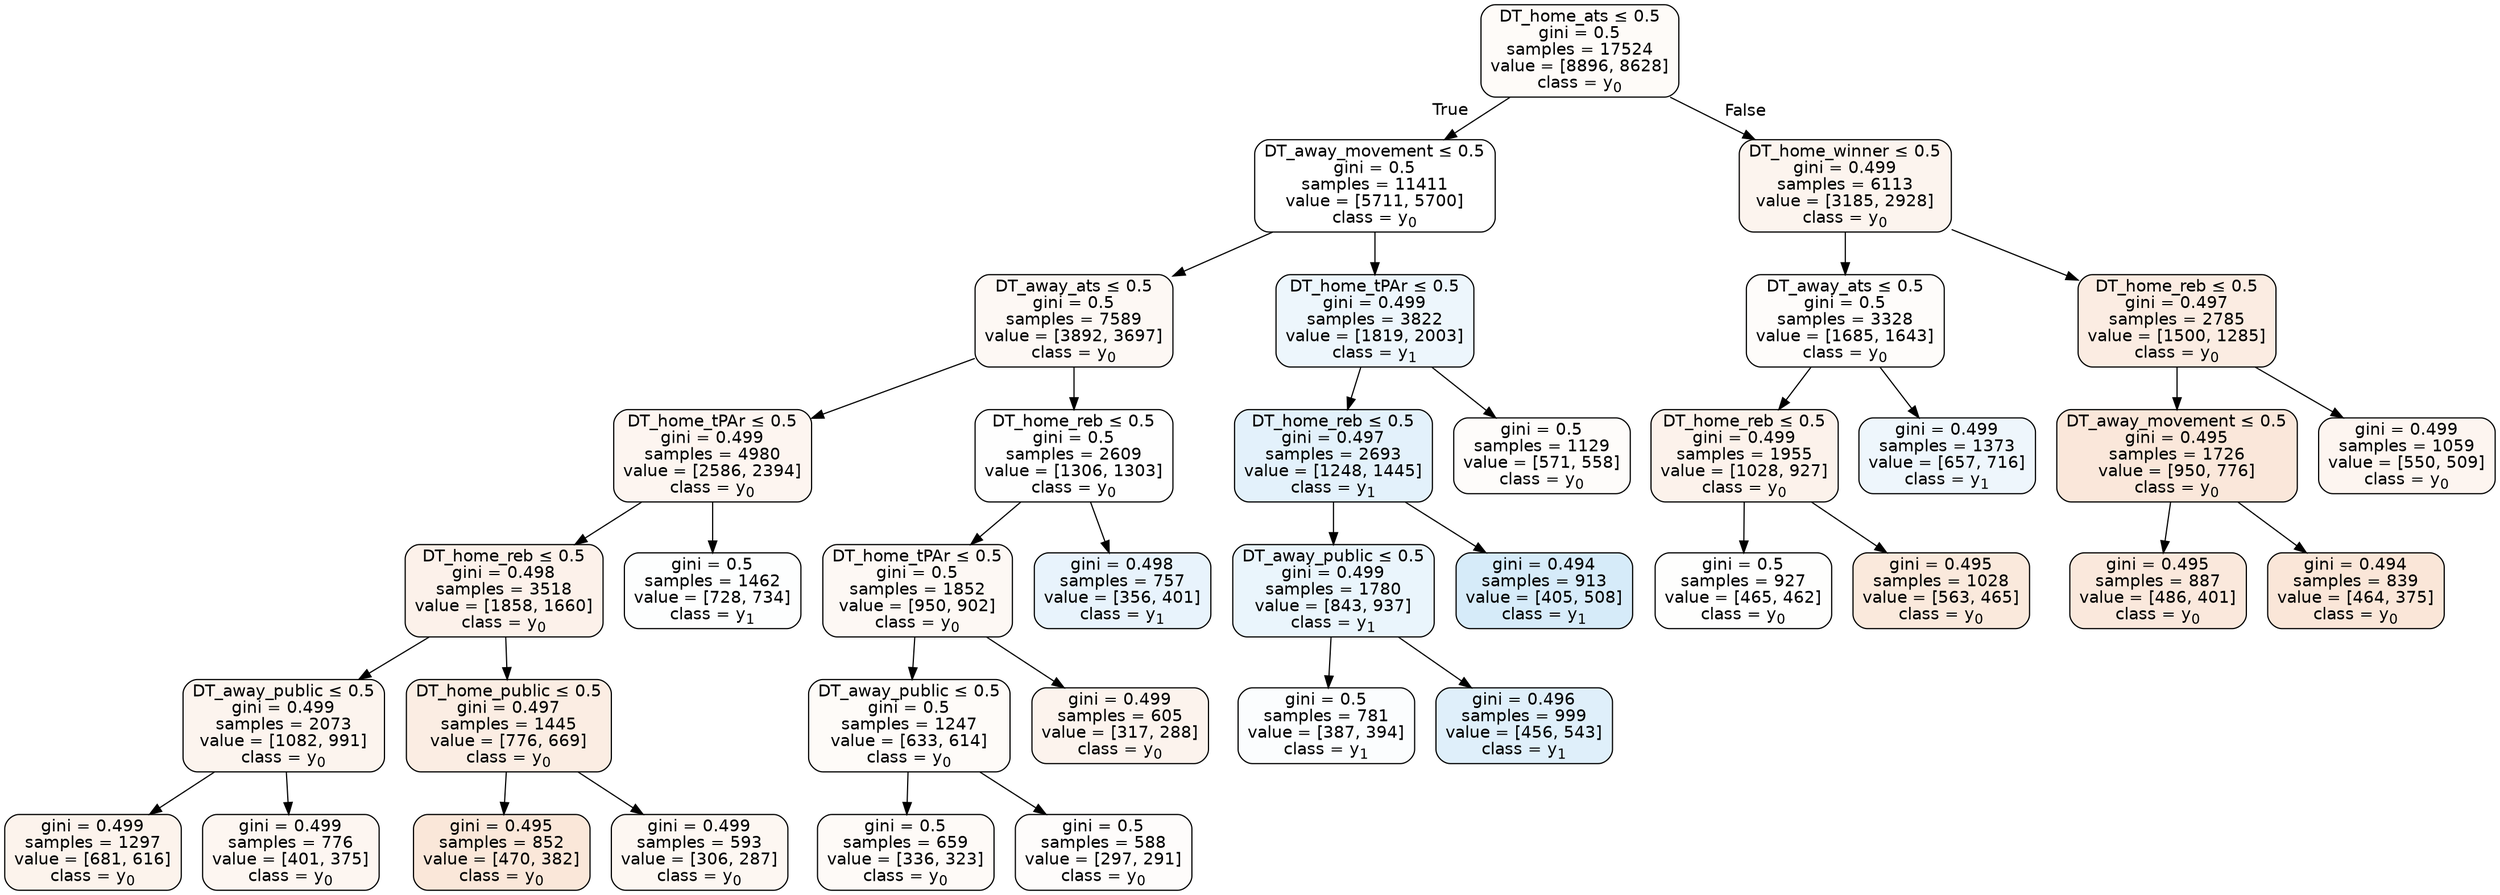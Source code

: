 digraph Tree {
node [shape=box, style="filled, rounded", color="black", fontname=helvetica] ;
edge [fontname=helvetica] ;
0 [label=<DT_home_ats &le; 0.5<br/>gini = 0.5<br/>samples = 17524<br/>value = [8896, 8628]<br/>class = y<SUB>0</SUB>>, fillcolor="#e5813908"] ;
1 [label=<DT_away_movement &le; 0.5<br/>gini = 0.5<br/>samples = 11411<br/>value = [5711, 5700]<br/>class = y<SUB>0</SUB>>, fillcolor="#e5813900"] ;
0 -> 1 [labeldistance=2.5, labelangle=45, headlabel="True"] ;
2 [label=<DT_away_ats &le; 0.5<br/>gini = 0.5<br/>samples = 7589<br/>value = [3892, 3697]<br/>class = y<SUB>0</SUB>>, fillcolor="#e581390d"] ;
1 -> 2 ;
3 [label=<DT_home_tPAr &le; 0.5<br/>gini = 0.499<br/>samples = 4980<br/>value = [2586, 2394]<br/>class = y<SUB>0</SUB>>, fillcolor="#e5813913"] ;
2 -> 3 ;
4 [label=<DT_home_reb &le; 0.5<br/>gini = 0.498<br/>samples = 3518<br/>value = [1858, 1660]<br/>class = y<SUB>0</SUB>>, fillcolor="#e581391b"] ;
3 -> 4 ;
5 [label=<DT_away_public &le; 0.5<br/>gini = 0.499<br/>samples = 2073<br/>value = [1082, 991]<br/>class = y<SUB>0</SUB>>, fillcolor="#e5813915"] ;
4 -> 5 ;
6 [label=<gini = 0.499<br/>samples = 1297<br/>value = [681, 616]<br/>class = y<SUB>0</SUB>>, fillcolor="#e5813918"] ;
5 -> 6 ;
7 [label=<gini = 0.499<br/>samples = 776<br/>value = [401, 375]<br/>class = y<SUB>0</SUB>>, fillcolor="#e5813911"] ;
5 -> 7 ;
8 [label=<DT_home_public &le; 0.5<br/>gini = 0.497<br/>samples = 1445<br/>value = [776, 669]<br/>class = y<SUB>0</SUB>>, fillcolor="#e5813923"] ;
4 -> 8 ;
9 [label=<gini = 0.495<br/>samples = 852<br/>value = [470, 382]<br/>class = y<SUB>0</SUB>>, fillcolor="#e5813930"] ;
8 -> 9 ;
10 [label=<gini = 0.499<br/>samples = 593<br/>value = [306, 287]<br/>class = y<SUB>0</SUB>>, fillcolor="#e5813910"] ;
8 -> 10 ;
11 [label=<gini = 0.5<br/>samples = 1462<br/>value = [728, 734]<br/>class = y<SUB>1</SUB>>, fillcolor="#399de502"] ;
3 -> 11 ;
12 [label=<DT_home_reb &le; 0.5<br/>gini = 0.5<br/>samples = 2609<br/>value = [1306, 1303]<br/>class = y<SUB>0</SUB>>, fillcolor="#e5813901"] ;
2 -> 12 ;
13 [label=<DT_home_tPAr &le; 0.5<br/>gini = 0.5<br/>samples = 1852<br/>value = [950, 902]<br/>class = y<SUB>0</SUB>>, fillcolor="#e581390d"] ;
12 -> 13 ;
14 [label=<DT_away_public &le; 0.5<br/>gini = 0.5<br/>samples = 1247<br/>value = [633, 614]<br/>class = y<SUB>0</SUB>>, fillcolor="#e5813908"] ;
13 -> 14 ;
15 [label=<gini = 0.5<br/>samples = 659<br/>value = [336, 323]<br/>class = y<SUB>0</SUB>>, fillcolor="#e581390a"] ;
14 -> 15 ;
16 [label=<gini = 0.5<br/>samples = 588<br/>value = [297, 291]<br/>class = y<SUB>0</SUB>>, fillcolor="#e5813905"] ;
14 -> 16 ;
17 [label=<gini = 0.499<br/>samples = 605<br/>value = [317, 288]<br/>class = y<SUB>0</SUB>>, fillcolor="#e5813917"] ;
13 -> 17 ;
18 [label=<gini = 0.498<br/>samples = 757<br/>value = [356, 401]<br/>class = y<SUB>1</SUB>>, fillcolor="#399de51d"] ;
12 -> 18 ;
19 [label=<DT_home_tPAr &le; 0.5<br/>gini = 0.499<br/>samples = 3822<br/>value = [1819, 2003]<br/>class = y<SUB>1</SUB>>, fillcolor="#399de517"] ;
1 -> 19 ;
20 [label=<DT_home_reb &le; 0.5<br/>gini = 0.497<br/>samples = 2693<br/>value = [1248, 1445]<br/>class = y<SUB>1</SUB>>, fillcolor="#399de523"] ;
19 -> 20 ;
21 [label=<DT_away_public &le; 0.5<br/>gini = 0.499<br/>samples = 1780<br/>value = [843, 937]<br/>class = y<SUB>1</SUB>>, fillcolor="#399de51a"] ;
20 -> 21 ;
22 [label=<gini = 0.5<br/>samples = 781<br/>value = [387, 394]<br/>class = y<SUB>1</SUB>>, fillcolor="#399de505"] ;
21 -> 22 ;
23 [label=<gini = 0.496<br/>samples = 999<br/>value = [456, 543]<br/>class = y<SUB>1</SUB>>, fillcolor="#399de529"] ;
21 -> 23 ;
24 [label=<gini = 0.494<br/>samples = 913<br/>value = [405, 508]<br/>class = y<SUB>1</SUB>>, fillcolor="#399de534"] ;
20 -> 24 ;
25 [label=<gini = 0.5<br/>samples = 1129<br/>value = [571, 558]<br/>class = y<SUB>0</SUB>>, fillcolor="#e5813906"] ;
19 -> 25 ;
26 [label=<DT_home_winner &le; 0.5<br/>gini = 0.499<br/>samples = 6113<br/>value = [3185, 2928]<br/>class = y<SUB>0</SUB>>, fillcolor="#e5813915"] ;
0 -> 26 [labeldistance=2.5, labelangle=-45, headlabel="False"] ;
27 [label=<DT_away_ats &le; 0.5<br/>gini = 0.5<br/>samples = 3328<br/>value = [1685, 1643]<br/>class = y<SUB>0</SUB>>, fillcolor="#e5813906"] ;
26 -> 27 ;
28 [label=<DT_home_reb &le; 0.5<br/>gini = 0.499<br/>samples = 1955<br/>value = [1028, 927]<br/>class = y<SUB>0</SUB>>, fillcolor="#e5813919"] ;
27 -> 28 ;
29 [label=<gini = 0.5<br/>samples = 927<br/>value = [465, 462]<br/>class = y<SUB>0</SUB>>, fillcolor="#e5813902"] ;
28 -> 29 ;
30 [label=<gini = 0.495<br/>samples = 1028<br/>value = [563, 465]<br/>class = y<SUB>0</SUB>>, fillcolor="#e581392c"] ;
28 -> 30 ;
31 [label=<gini = 0.499<br/>samples = 1373<br/>value = [657, 716]<br/>class = y<SUB>1</SUB>>, fillcolor="#399de515"] ;
27 -> 31 ;
32 [label=<DT_home_reb &le; 0.5<br/>gini = 0.497<br/>samples = 2785<br/>value = [1500, 1285]<br/>class = y<SUB>0</SUB>>, fillcolor="#e5813925"] ;
26 -> 32 ;
33 [label=<DT_away_movement &le; 0.5<br/>gini = 0.495<br/>samples = 1726<br/>value = [950, 776]<br/>class = y<SUB>0</SUB>>, fillcolor="#e581392f"] ;
32 -> 33 ;
34 [label=<gini = 0.495<br/>samples = 887<br/>value = [486, 401]<br/>class = y<SUB>0</SUB>>, fillcolor="#e581392d"] ;
33 -> 34 ;
35 [label=<gini = 0.494<br/>samples = 839<br/>value = [464, 375]<br/>class = y<SUB>0</SUB>>, fillcolor="#e5813931"] ;
33 -> 35 ;
36 [label=<gini = 0.499<br/>samples = 1059<br/>value = [550, 509]<br/>class = y<SUB>0</SUB>>, fillcolor="#e5813913"] ;
32 -> 36 ;
}